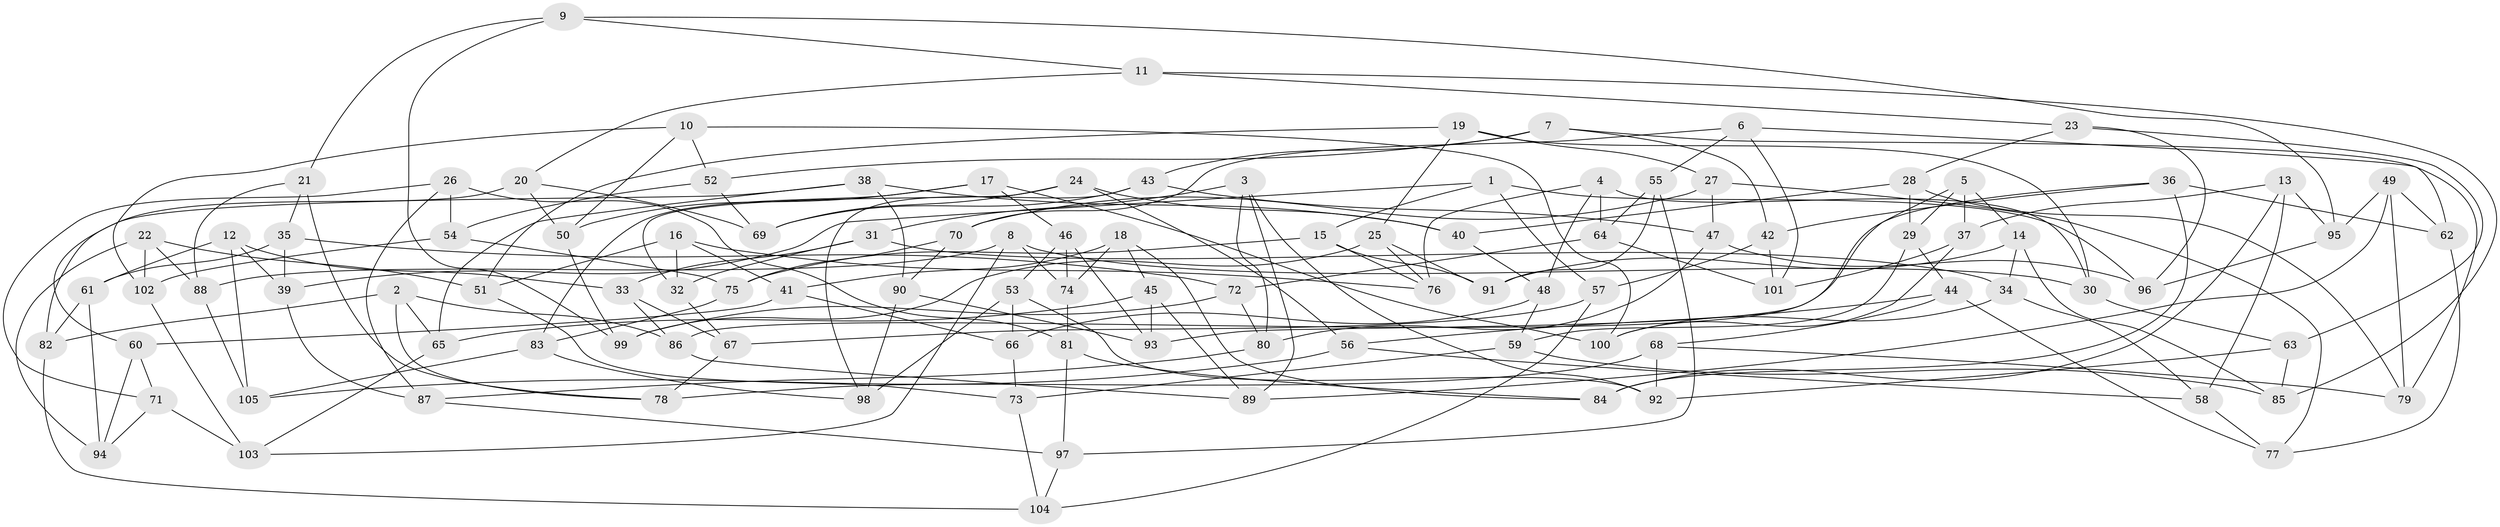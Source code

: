 // coarse degree distribution, {4: 0.7123287671232876, 5: 0.0273972602739726, 6: 0.1506849315068493, 7: 0.0136986301369863, 10: 0.0273972602739726, 8: 0.0547945205479452, 9: 0.0136986301369863}
// Generated by graph-tools (version 1.1) at 2025/20/03/04/25 18:20:30]
// undirected, 105 vertices, 210 edges
graph export_dot {
graph [start="1"]
  node [color=gray90,style=filled];
  1;
  2;
  3;
  4;
  5;
  6;
  7;
  8;
  9;
  10;
  11;
  12;
  13;
  14;
  15;
  16;
  17;
  18;
  19;
  20;
  21;
  22;
  23;
  24;
  25;
  26;
  27;
  28;
  29;
  30;
  31;
  32;
  33;
  34;
  35;
  36;
  37;
  38;
  39;
  40;
  41;
  42;
  43;
  44;
  45;
  46;
  47;
  48;
  49;
  50;
  51;
  52;
  53;
  54;
  55;
  56;
  57;
  58;
  59;
  60;
  61;
  62;
  63;
  64;
  65;
  66;
  67;
  68;
  69;
  70;
  71;
  72;
  73;
  74;
  75;
  76;
  77;
  78;
  79;
  80;
  81;
  82;
  83;
  84;
  85;
  86;
  87;
  88;
  89;
  90;
  91;
  92;
  93;
  94;
  95;
  96;
  97;
  98;
  99;
  100;
  101;
  102;
  103;
  104;
  105;
  1 -- 57;
  1 -- 15;
  1 -- 39;
  1 -- 96;
  2 -- 65;
  2 -- 82;
  2 -- 86;
  2 -- 78;
  3 -- 89;
  3 -- 92;
  3 -- 31;
  3 -- 80;
  4 -- 64;
  4 -- 30;
  4 -- 76;
  4 -- 48;
  5 -- 14;
  5 -- 29;
  5 -- 93;
  5 -- 37;
  6 -- 55;
  6 -- 70;
  6 -- 62;
  6 -- 101;
  7 -- 79;
  7 -- 52;
  7 -- 42;
  7 -- 43;
  8 -- 88;
  8 -- 74;
  8 -- 30;
  8 -- 103;
  9 -- 11;
  9 -- 99;
  9 -- 95;
  9 -- 21;
  10 -- 52;
  10 -- 100;
  10 -- 50;
  10 -- 102;
  11 -- 23;
  11 -- 85;
  11 -- 20;
  12 -- 61;
  12 -- 33;
  12 -- 105;
  12 -- 39;
  13 -- 37;
  13 -- 95;
  13 -- 58;
  13 -- 84;
  14 -- 34;
  14 -- 91;
  14 -- 85;
  15 -- 91;
  15 -- 76;
  15 -- 75;
  16 -- 51;
  16 -- 41;
  16 -- 32;
  16 -- 76;
  17 -- 46;
  17 -- 83;
  17 -- 50;
  17 -- 100;
  18 -- 45;
  18 -- 41;
  18 -- 84;
  18 -- 74;
  19 -- 27;
  19 -- 25;
  19 -- 51;
  19 -- 30;
  20 -- 50;
  20 -- 69;
  20 -- 60;
  21 -- 35;
  21 -- 78;
  21 -- 88;
  22 -- 88;
  22 -- 94;
  22 -- 102;
  22 -- 51;
  23 -- 96;
  23 -- 63;
  23 -- 28;
  24 -- 69;
  24 -- 56;
  24 -- 40;
  24 -- 32;
  25 -- 91;
  25 -- 76;
  25 -- 99;
  26 -- 81;
  26 -- 87;
  26 -- 54;
  26 -- 71;
  27 -- 47;
  27 -- 70;
  27 -- 77;
  28 -- 29;
  28 -- 79;
  28 -- 40;
  29 -- 59;
  29 -- 44;
  30 -- 63;
  31 -- 34;
  31 -- 33;
  31 -- 32;
  32 -- 67;
  33 -- 86;
  33 -- 67;
  34 -- 58;
  34 -- 100;
  35 -- 61;
  35 -- 72;
  35 -- 39;
  36 -- 42;
  36 -- 84;
  36 -- 86;
  36 -- 62;
  37 -- 100;
  37 -- 101;
  38 -- 90;
  38 -- 65;
  38 -- 82;
  38 -- 40;
  39 -- 87;
  40 -- 48;
  41 -- 60;
  41 -- 66;
  42 -- 57;
  42 -- 101;
  43 -- 47;
  43 -- 69;
  43 -- 98;
  44 -- 56;
  44 -- 68;
  44 -- 77;
  45 -- 93;
  45 -- 89;
  45 -- 65;
  46 -- 93;
  46 -- 74;
  46 -- 53;
  47 -- 96;
  47 -- 80;
  48 -- 59;
  48 -- 66;
  49 -- 79;
  49 -- 95;
  49 -- 62;
  49 -- 89;
  50 -- 99;
  51 -- 73;
  52 -- 54;
  52 -- 69;
  53 -- 98;
  53 -- 66;
  53 -- 92;
  54 -- 102;
  54 -- 75;
  55 -- 64;
  55 -- 97;
  55 -- 91;
  56 -- 58;
  56 -- 105;
  57 -- 67;
  57 -- 104;
  58 -- 77;
  59 -- 73;
  59 -- 85;
  60 -- 71;
  60 -- 94;
  61 -- 82;
  61 -- 94;
  62 -- 77;
  63 -- 92;
  63 -- 85;
  64 -- 72;
  64 -- 101;
  65 -- 103;
  66 -- 73;
  67 -- 78;
  68 -- 79;
  68 -- 78;
  68 -- 92;
  70 -- 90;
  70 -- 75;
  71 -- 94;
  71 -- 103;
  72 -- 80;
  72 -- 99;
  73 -- 104;
  74 -- 81;
  75 -- 83;
  80 -- 87;
  81 -- 97;
  81 -- 84;
  82 -- 104;
  83 -- 105;
  83 -- 98;
  86 -- 89;
  87 -- 97;
  88 -- 105;
  90 -- 98;
  90 -- 93;
  95 -- 96;
  97 -- 104;
  102 -- 103;
}
